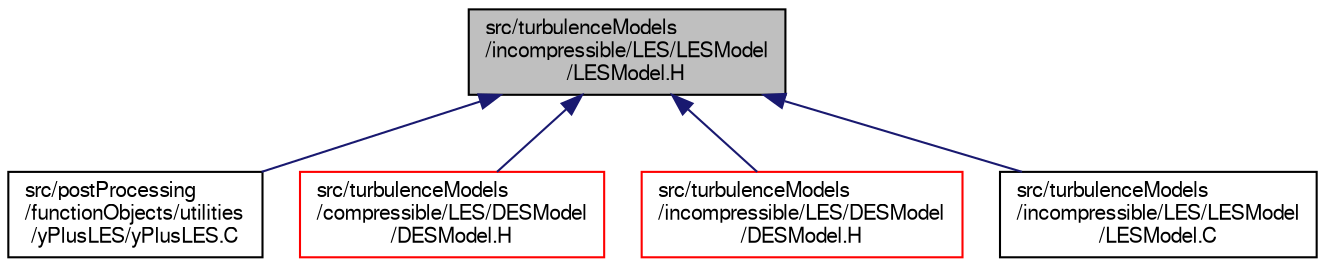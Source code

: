 digraph "src/turbulenceModels/incompressible/LES/LESModel/LESModel.H"
{
  bgcolor="transparent";
  edge [fontname="FreeSans",fontsize="10",labelfontname="FreeSans",labelfontsize="10"];
  node [fontname="FreeSans",fontsize="10",shape=record];
  Node354 [label="src/turbulenceModels\l/incompressible/LES/LESModel\l/LESModel.H",height=0.2,width=0.4,color="black", fillcolor="grey75", style="filled", fontcolor="black"];
  Node354 -> Node355 [dir="back",color="midnightblue",fontsize="10",style="solid",fontname="FreeSans"];
  Node355 [label="src/postProcessing\l/functionObjects/utilities\l/yPlusLES/yPlusLES.C",height=0.2,width=0.4,color="black",URL="$a39647.html"];
  Node354 -> Node356 [dir="back",color="midnightblue",fontsize="10",style="solid",fontname="FreeSans"];
  Node356 [label="src/turbulenceModels\l/compressible/LES/DESModel\l/DESModel.H",height=0.2,width=0.4,color="red",URL="$a39773.html"];
  Node354 -> Node358 [dir="back",color="midnightblue",fontsize="10",style="solid",fontname="FreeSans"];
  Node358 [label="src/turbulenceModels\l/incompressible/LES/DESModel\l/DESModel.H",height=0.2,width=0.4,color="red",URL="$a39776.html"];
  Node354 -> Node365 [dir="back",color="midnightblue",fontsize="10",style="solid",fontname="FreeSans"];
  Node365 [label="src/turbulenceModels\l/incompressible/LES/LESModel\l/LESModel.C",height=0.2,width=0.4,color="black",URL="$a39824.html"];
}
